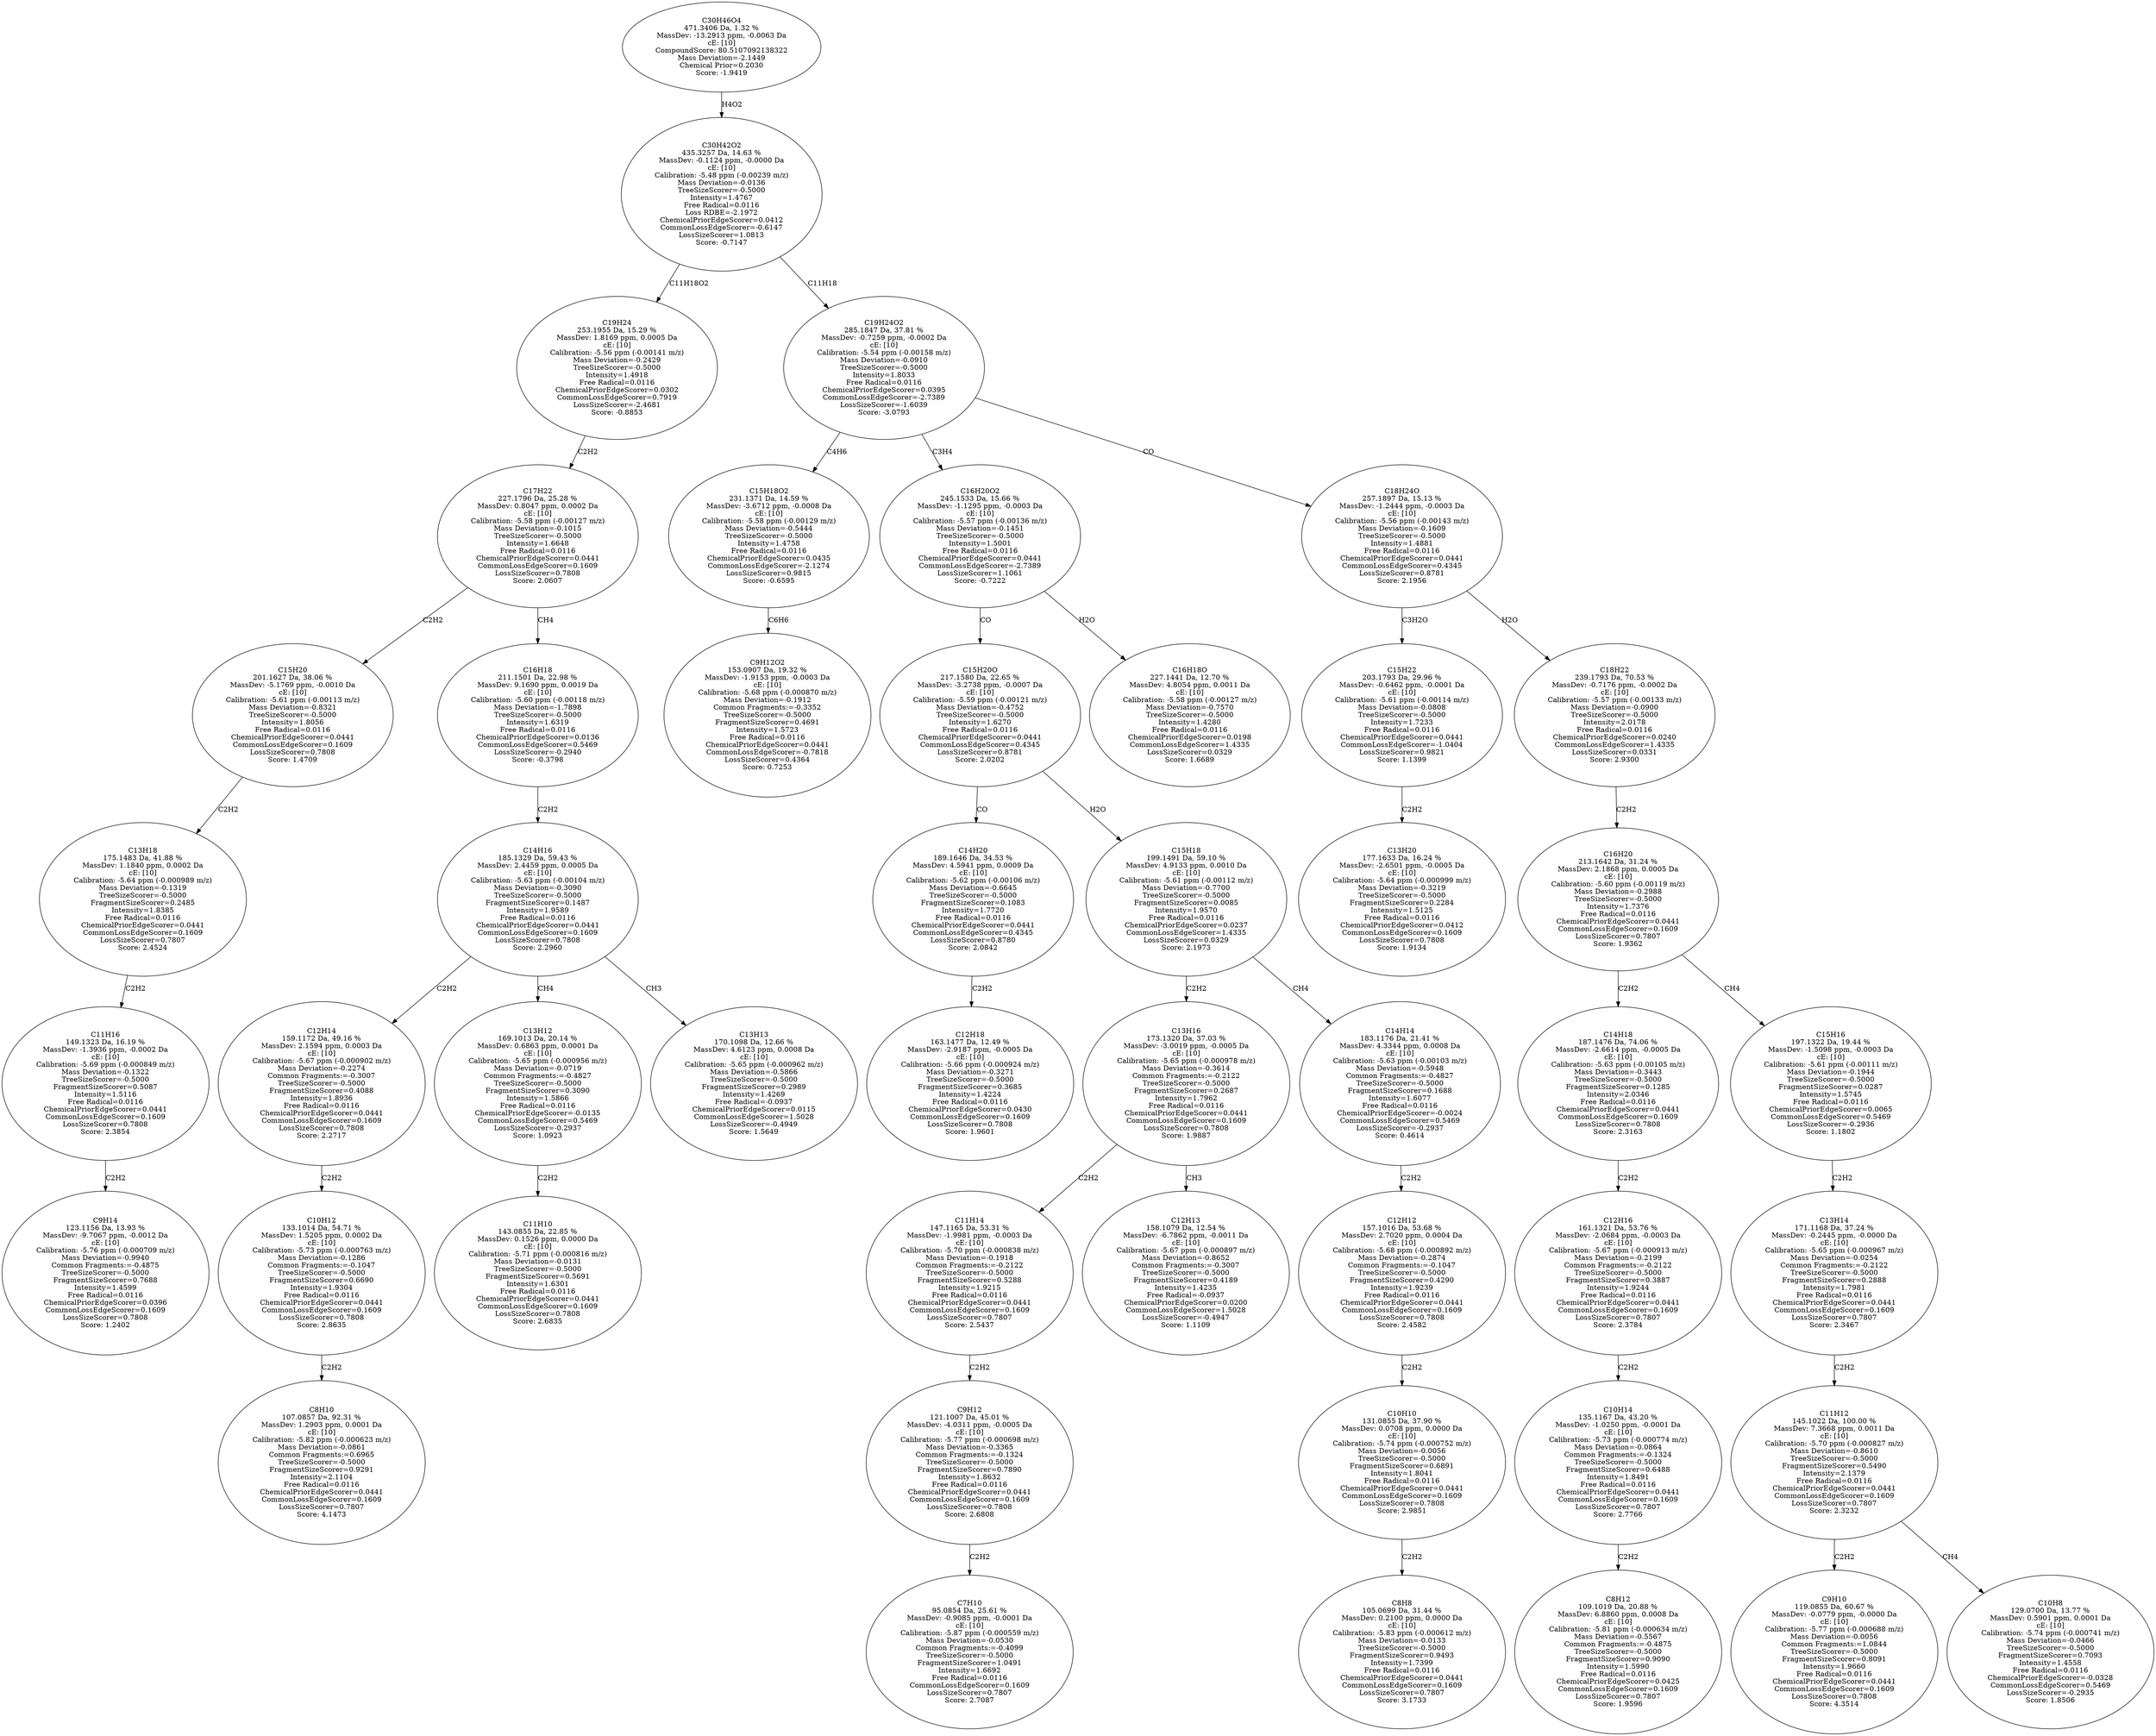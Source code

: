 strict digraph {
v1 [label="C9H14\n123.1156 Da, 13.93 %\nMassDev: -9.7067 ppm, -0.0012 Da\ncE: [10]\nCalibration: -5.76 ppm (-0.000709 m/z)\nMass Deviation=-0.9940\nCommon Fragments:=-0.4875\nTreeSizeScorer=-0.5000\nFragmentSizeScorer=0.7688\nIntensity=1.4599\nFree Radical=0.0116\nChemicalPriorEdgeScorer=0.0396\nCommonLossEdgeScorer=0.1609\nLossSizeScorer=0.7808\nScore: 1.2402"];
v2 [label="C11H16\n149.1323 Da, 16.19 %\nMassDev: -1.3936 ppm, -0.0002 Da\ncE: [10]\nCalibration: -5.69 ppm (-0.000849 m/z)\nMass Deviation=-0.1322\nTreeSizeScorer=-0.5000\nFragmentSizeScorer=0.5087\nIntensity=1.5116\nFree Radical=0.0116\nChemicalPriorEdgeScorer=0.0441\nCommonLossEdgeScorer=0.1609\nLossSizeScorer=0.7808\nScore: 2.3854"];
v3 [label="C13H18\n175.1483 Da, 41.88 %\nMassDev: 1.1840 ppm, 0.0002 Da\ncE: [10]\nCalibration: -5.64 ppm (-0.000989 m/z)\nMass Deviation=-0.1319\nTreeSizeScorer=-0.5000\nFragmentSizeScorer=0.2485\nIntensity=1.8385\nFree Radical=0.0116\nChemicalPriorEdgeScorer=0.0441\nCommonLossEdgeScorer=0.1609\nLossSizeScorer=0.7807\nScore: 2.4524"];
v4 [label="C15H20\n201.1627 Da, 38.06 %\nMassDev: -5.1769 ppm, -0.0010 Da\ncE: [10]\nCalibration: -5.61 ppm (-0.00113 m/z)\nMass Deviation=-0.8321\nTreeSizeScorer=-0.5000\nIntensity=1.8056\nFree Radical=0.0116\nChemicalPriorEdgeScorer=0.0441\nCommonLossEdgeScorer=0.1609\nLossSizeScorer=0.7808\nScore: 1.4709"];
v5 [label="C8H10\n107.0857 Da, 92.31 %\nMassDev: 1.2903 ppm, 0.0001 Da\ncE: [10]\nCalibration: -5.82 ppm (-0.000623 m/z)\nMass Deviation=-0.0861\nCommon Fragments:=0.6965\nTreeSizeScorer=-0.5000\nFragmentSizeScorer=0.9291\nIntensity=2.1104\nFree Radical=0.0116\nChemicalPriorEdgeScorer=0.0441\nCommonLossEdgeScorer=0.1609\nLossSizeScorer=0.7807\nScore: 4.1473"];
v6 [label="C10H12\n133.1014 Da, 54.71 %\nMassDev: 1.5205 ppm, 0.0002 Da\ncE: [10]\nCalibration: -5.73 ppm (-0.000763 m/z)\nMass Deviation=-0.1286\nCommon Fragments:=-0.1047\nTreeSizeScorer=-0.5000\nFragmentSizeScorer=0.6690\nIntensity=1.9304\nFree Radical=0.0116\nChemicalPriorEdgeScorer=0.0441\nCommonLossEdgeScorer=0.1609\nLossSizeScorer=0.7808\nScore: 2.8635"];
v7 [label="C12H14\n159.1172 Da, 49.16 %\nMassDev: 2.1594 ppm, 0.0003 Da\ncE: [10]\nCalibration: -5.67 ppm (-0.000902 m/z)\nMass Deviation=-0.2274\nCommon Fragments:=-0.3007\nTreeSizeScorer=-0.5000\nFragmentSizeScorer=0.4088\nIntensity=1.8936\nFree Radical=0.0116\nChemicalPriorEdgeScorer=0.0441\nCommonLossEdgeScorer=0.1609\nLossSizeScorer=0.7808\nScore: 2.2717"];
v8 [label="C11H10\n143.0855 Da, 22.85 %\nMassDev: 0.1526 ppm, 0.0000 Da\ncE: [10]\nCalibration: -5.71 ppm (-0.000816 m/z)\nMass Deviation=-0.0131\nTreeSizeScorer=-0.5000\nFragmentSizeScorer=0.5691\nIntensity=1.6301\nFree Radical=0.0116\nChemicalPriorEdgeScorer=0.0441\nCommonLossEdgeScorer=0.1609\nLossSizeScorer=0.7808\nScore: 2.6835"];
v9 [label="C13H12\n169.1013 Da, 20.14 %\nMassDev: 0.6863 ppm, 0.0001 Da\ncE: [10]\nCalibration: -5.65 ppm (-0.000956 m/z)\nMass Deviation=-0.0719\nCommon Fragments:=-0.4827\nTreeSizeScorer=-0.5000\nFragmentSizeScorer=0.3090\nIntensity=1.5866\nFree Radical=0.0116\nChemicalPriorEdgeScorer=-0.0135\nCommonLossEdgeScorer=0.5469\nLossSizeScorer=-0.2937\nScore: 1.0923"];
v10 [label="C13H13\n170.1098 Da, 12.66 %\nMassDev: 4.6123 ppm, 0.0008 Da\ncE: [10]\nCalibration: -5.65 ppm (-0.000962 m/z)\nMass Deviation=-0.5866\nTreeSizeScorer=-0.5000\nFragmentSizeScorer=0.2989\nIntensity=1.4269\nFree Radical=-0.0937\nChemicalPriorEdgeScorer=0.0115\nCommonLossEdgeScorer=1.5028\nLossSizeScorer=-0.4949\nScore: 1.5649"];
v11 [label="C14H16\n185.1329 Da, 59.43 %\nMassDev: 2.4459 ppm, 0.0005 Da\ncE: [10]\nCalibration: -5.63 ppm (-0.00104 m/z)\nMass Deviation=-0.3090\nTreeSizeScorer=-0.5000\nFragmentSizeScorer=0.1487\nIntensity=1.9589\nFree Radical=0.0116\nChemicalPriorEdgeScorer=0.0441\nCommonLossEdgeScorer=0.1609\nLossSizeScorer=0.7808\nScore: 2.2960"];
v12 [label="C16H18\n211.1501 Da, 22.98 %\nMassDev: 9.1690 ppm, 0.0019 Da\ncE: [10]\nCalibration: -5.60 ppm (-0.00118 m/z)\nMass Deviation=-1.7898\nTreeSizeScorer=-0.5000\nIntensity=1.6319\nFree Radical=0.0116\nChemicalPriorEdgeScorer=0.0136\nCommonLossEdgeScorer=0.5469\nLossSizeScorer=-0.2940\nScore: -0.3798"];
v13 [label="C17H22\n227.1796 Da, 25.28 %\nMassDev: 0.8047 ppm, 0.0002 Da\ncE: [10]\nCalibration: -5.58 ppm (-0.00127 m/z)\nMass Deviation=-0.1015\nTreeSizeScorer=-0.5000\nIntensity=1.6648\nFree Radical=0.0116\nChemicalPriorEdgeScorer=0.0441\nCommonLossEdgeScorer=0.1609\nLossSizeScorer=0.7808\nScore: 2.0607"];
v14 [label="C19H24\n253.1955 Da, 15.29 %\nMassDev: 1.8169 ppm, 0.0005 Da\ncE: [10]\nCalibration: -5.56 ppm (-0.00141 m/z)\nMass Deviation=-0.2429\nTreeSizeScorer=-0.5000\nIntensity=1.4918\nFree Radical=0.0116\nChemicalPriorEdgeScorer=0.0302\nCommonLossEdgeScorer=0.7919\nLossSizeScorer=-2.4681\nScore: -0.8853"];
v15 [label="C9H12O2\n153.0907 Da, 19.32 %\nMassDev: -1.9153 ppm, -0.0003 Da\ncE: [10]\nCalibration: -5.68 ppm (-0.000870 m/z)\nMass Deviation=-0.1912\nCommon Fragments:=-0.3352\nTreeSizeScorer=-0.5000\nFragmentSizeScorer=0.4691\nIntensity=1.5723\nFree Radical=0.0116\nChemicalPriorEdgeScorer=0.0441\nCommonLossEdgeScorer=-0.7818\nLossSizeScorer=0.4364\nScore: 0.7253"];
v16 [label="C15H18O2\n231.1371 Da, 14.59 %\nMassDev: -3.6712 ppm, -0.0008 Da\ncE: [10]\nCalibration: -5.58 ppm (-0.00129 m/z)\nMass Deviation=-0.5444\nTreeSizeScorer=-0.5000\nIntensity=1.4758\nFree Radical=0.0116\nChemicalPriorEdgeScorer=0.0435\nCommonLossEdgeScorer=-2.1274\nLossSizeScorer=0.9815\nScore: -0.6595"];
v17 [label="C12H18\n163.1477 Da, 12.49 %\nMassDev: -2.9187 ppm, -0.0005 Da\ncE: [10]\nCalibration: -5.66 ppm (-0.000924 m/z)\nMass Deviation=-0.3271\nTreeSizeScorer=-0.5000\nFragmentSizeScorer=0.3685\nIntensity=1.4224\nFree Radical=0.0116\nChemicalPriorEdgeScorer=0.0430\nCommonLossEdgeScorer=0.1609\nLossSizeScorer=0.7808\nScore: 1.9601"];
v18 [label="C14H20\n189.1646 Da, 34.53 %\nMassDev: 4.5941 ppm, 0.0009 Da\ncE: [10]\nCalibration: -5.62 ppm (-0.00106 m/z)\nMass Deviation=-0.6645\nTreeSizeScorer=-0.5000\nFragmentSizeScorer=0.1083\nIntensity=1.7720\nFree Radical=0.0116\nChemicalPriorEdgeScorer=0.0441\nCommonLossEdgeScorer=0.4345\nLossSizeScorer=0.8780\nScore: 2.0842"];
v19 [label="C7H10\n95.0854 Da, 25.61 %\nMassDev: -0.9085 ppm, -0.0001 Da\ncE: [10]\nCalibration: -5.87 ppm (-0.000559 m/z)\nMass Deviation=-0.0530\nCommon Fragments:=-0.4099\nTreeSizeScorer=-0.5000\nFragmentSizeScorer=1.0491\nIntensity=1.6692\nFree Radical=0.0116\nCommonLossEdgeScorer=0.1609\nLossSizeScorer=0.7807\nScore: 2.7087"];
v20 [label="C9H12\n121.1007 Da, 45.01 %\nMassDev: -4.0311 ppm, -0.0005 Da\ncE: [10]\nCalibration: -5.77 ppm (-0.000698 m/z)\nMass Deviation=-0.3365\nCommon Fragments:=-0.1324\nTreeSizeScorer=-0.5000\nFragmentSizeScorer=0.7890\nIntensity=1.8632\nFree Radical=0.0116\nChemicalPriorEdgeScorer=0.0441\nCommonLossEdgeScorer=0.1609\nLossSizeScorer=0.7808\nScore: 2.6808"];
v21 [label="C11H14\n147.1165 Da, 53.31 %\nMassDev: -1.9981 ppm, -0.0003 Da\ncE: [10]\nCalibration: -5.70 ppm (-0.000838 m/z)\nMass Deviation=-0.1918\nCommon Fragments:=-0.2122\nTreeSizeScorer=-0.5000\nFragmentSizeScorer=0.5288\nIntensity=1.9215\nFree Radical=0.0116\nChemicalPriorEdgeScorer=0.0441\nCommonLossEdgeScorer=0.1609\nLossSizeScorer=0.7807\nScore: 2.5437"];
v22 [label="C12H13\n158.1079 Da, 12.54 %\nMassDev: -6.7862 ppm, -0.0011 Da\ncE: [10]\nCalibration: -5.67 ppm (-0.000897 m/z)\nMass Deviation=-0.8652\nCommon Fragments:=-0.3007\nTreeSizeScorer=-0.5000\nFragmentSizeScorer=0.4189\nIntensity=1.4235\nFree Radical=-0.0937\nChemicalPriorEdgeScorer=0.0200\nCommonLossEdgeScorer=1.5028\nLossSizeScorer=-0.4947\nScore: 1.1109"];
v23 [label="C13H16\n173.1320 Da, 37.03 %\nMassDev: -3.0019 ppm, -0.0005 Da\ncE: [10]\nCalibration: -5.65 ppm (-0.000978 m/z)\nMass Deviation=-0.3614\nCommon Fragments:=-0.2122\nTreeSizeScorer=-0.5000\nFragmentSizeScorer=0.2687\nIntensity=1.7962\nFree Radical=0.0116\nChemicalPriorEdgeScorer=0.0441\nCommonLossEdgeScorer=0.1609\nLossSizeScorer=0.7808\nScore: 1.9887"];
v24 [label="C8H8\n105.0699 Da, 31.44 %\nMassDev: 0.2100 ppm, 0.0000 Da\ncE: [10]\nCalibration: -5.83 ppm (-0.000612 m/z)\nMass Deviation=-0.0133\nTreeSizeScorer=-0.5000\nFragmentSizeScorer=0.9493\nIntensity=1.7399\nFree Radical=0.0116\nChemicalPriorEdgeScorer=0.0441\nCommonLossEdgeScorer=0.1609\nLossSizeScorer=0.7807\nScore: 3.1733"];
v25 [label="C10H10\n131.0855 Da, 37.90 %\nMassDev: 0.0708 ppm, 0.0000 Da\ncE: [10]\nCalibration: -5.74 ppm (-0.000752 m/z)\nMass Deviation=-0.0056\nTreeSizeScorer=-0.5000\nFragmentSizeScorer=0.6891\nIntensity=1.8041\nFree Radical=0.0116\nChemicalPriorEdgeScorer=0.0441\nCommonLossEdgeScorer=0.1609\nLossSizeScorer=0.7808\nScore: 2.9851"];
v26 [label="C12H12\n157.1016 Da, 53.68 %\nMassDev: 2.7020 ppm, 0.0004 Da\ncE: [10]\nCalibration: -5.68 ppm (-0.000892 m/z)\nMass Deviation=-0.2874\nCommon Fragments:=-0.1047\nTreeSizeScorer=-0.5000\nFragmentSizeScorer=0.4290\nIntensity=1.9239\nFree Radical=0.0116\nChemicalPriorEdgeScorer=0.0441\nCommonLossEdgeScorer=0.1609\nLossSizeScorer=0.7808\nScore: 2.4582"];
v27 [label="C14H14\n183.1176 Da, 21.41 %\nMassDev: 4.3344 ppm, 0.0008 Da\ncE: [10]\nCalibration: -5.63 ppm (-0.00103 m/z)\nMass Deviation=-0.5948\nCommon Fragments:=-0.4827\nTreeSizeScorer=-0.5000\nFragmentSizeScorer=0.1688\nIntensity=1.6077\nFree Radical=0.0116\nChemicalPriorEdgeScorer=-0.0024\nCommonLossEdgeScorer=0.5469\nLossSizeScorer=-0.2937\nScore: 0.4614"];
v28 [label="C15H18\n199.1491 Da, 59.10 %\nMassDev: 4.9133 ppm, 0.0010 Da\ncE: [10]\nCalibration: -5.61 ppm (-0.00112 m/z)\nMass Deviation=-0.7700\nTreeSizeScorer=-0.5000\nFragmentSizeScorer=0.0085\nIntensity=1.9570\nFree Radical=0.0116\nChemicalPriorEdgeScorer=0.0237\nCommonLossEdgeScorer=1.4335\nLossSizeScorer=0.0329\nScore: 2.1973"];
v29 [label="C15H20O\n217.1580 Da, 22.65 %\nMassDev: -3.2738 ppm, -0.0007 Da\ncE: [10]\nCalibration: -5.59 ppm (-0.00121 m/z)\nMass Deviation=-0.4752\nTreeSizeScorer=-0.5000\nIntensity=1.6270\nFree Radical=0.0116\nChemicalPriorEdgeScorer=0.0441\nCommonLossEdgeScorer=0.4345\nLossSizeScorer=0.8781\nScore: 2.0202"];
v30 [label="C16H18O\n227.1441 Da, 12.70 %\nMassDev: 4.8054 ppm, 0.0011 Da\ncE: [10]\nCalibration: -5.58 ppm (-0.00127 m/z)\nMass Deviation=-0.7570\nTreeSizeScorer=-0.5000\nIntensity=1.4280\nFree Radical=0.0116\nChemicalPriorEdgeScorer=0.0198\nCommonLossEdgeScorer=1.4335\nLossSizeScorer=0.0329\nScore: 1.6689"];
v31 [label="C16H20O2\n245.1533 Da, 15.66 %\nMassDev: -1.1295 ppm, -0.0003 Da\ncE: [10]\nCalibration: -5.57 ppm (-0.00136 m/z)\nMass Deviation=-0.1451\nTreeSizeScorer=-0.5000\nIntensity=1.5001\nFree Radical=0.0116\nChemicalPriorEdgeScorer=0.0441\nCommonLossEdgeScorer=-2.7389\nLossSizeScorer=1.1061\nScore: -0.7222"];
v32 [label="C13H20\n177.1633 Da, 16.24 %\nMassDev: -2.6501 ppm, -0.0005 Da\ncE: [10]\nCalibration: -5.64 ppm (-0.000999 m/z)\nMass Deviation=-0.3219\nTreeSizeScorer=-0.5000\nFragmentSizeScorer=0.2284\nIntensity=1.5125\nFree Radical=0.0116\nChemicalPriorEdgeScorer=0.0412\nCommonLossEdgeScorer=0.1609\nLossSizeScorer=0.7808\nScore: 1.9134"];
v33 [label="C15H22\n203.1793 Da, 29.96 %\nMassDev: -0.6462 ppm, -0.0001 Da\ncE: [10]\nCalibration: -5.61 ppm (-0.00114 m/z)\nMass Deviation=-0.0808\nTreeSizeScorer=-0.5000\nIntensity=1.7233\nFree Radical=0.0116\nChemicalPriorEdgeScorer=0.0441\nCommonLossEdgeScorer=-1.0404\nLossSizeScorer=0.9821\nScore: 1.1399"];
v34 [label="C8H12\n109.1019 Da, 20.88 %\nMassDev: 6.8860 ppm, 0.0008 Da\ncE: [10]\nCalibration: -5.81 ppm (-0.000634 m/z)\nMass Deviation=-0.5567\nCommon Fragments:=-0.4875\nTreeSizeScorer=-0.5000\nFragmentSizeScorer=0.9090\nIntensity=1.5990\nFree Radical=0.0116\nChemicalPriorEdgeScorer=0.0425\nCommonLossEdgeScorer=0.1609\nLossSizeScorer=0.7807\nScore: 1.9596"];
v35 [label="C10H14\n135.1167 Da, 43.20 %\nMassDev: -1.0250 ppm, -0.0001 Da\ncE: [10]\nCalibration: -5.73 ppm (-0.000774 m/z)\nMass Deviation=-0.0864\nCommon Fragments:=-0.1324\nTreeSizeScorer=-0.5000\nFragmentSizeScorer=0.6488\nIntensity=1.8491\nFree Radical=0.0116\nChemicalPriorEdgeScorer=0.0441\nCommonLossEdgeScorer=0.1609\nLossSizeScorer=0.7807\nScore: 2.7766"];
v36 [label="C12H16\n161.1321 Da, 53.76 %\nMassDev: -2.0684 ppm, -0.0003 Da\ncE: [10]\nCalibration: -5.67 ppm (-0.000913 m/z)\nMass Deviation=-0.2199\nCommon Fragments:=-0.2122\nTreeSizeScorer=-0.5000\nFragmentSizeScorer=0.3887\nIntensity=1.9244\nFree Radical=0.0116\nChemicalPriorEdgeScorer=0.0441\nCommonLossEdgeScorer=0.1609\nLossSizeScorer=0.7807\nScore: 2.3784"];
v37 [label="C14H18\n187.1476 Da, 74.06 %\nMassDev: -2.6614 ppm, -0.0005 Da\ncE: [10]\nCalibration: -5.63 ppm (-0.00105 m/z)\nMass Deviation=-0.3443\nTreeSizeScorer=-0.5000\nFragmentSizeScorer=0.1285\nIntensity=2.0346\nFree Radical=0.0116\nChemicalPriorEdgeScorer=0.0441\nCommonLossEdgeScorer=0.1609\nLossSizeScorer=0.7808\nScore: 2.3163"];
v38 [label="C9H10\n119.0855 Da, 60.67 %\nMassDev: -0.0779 ppm, -0.0000 Da\ncE: [10]\nCalibration: -5.77 ppm (-0.000688 m/z)\nMass Deviation=-0.0056\nCommon Fragments:=1.0844\nTreeSizeScorer=-0.5000\nFragmentSizeScorer=0.8091\nIntensity=1.9660\nFree Radical=0.0116\nChemicalPriorEdgeScorer=0.0441\nCommonLossEdgeScorer=0.1609\nLossSizeScorer=0.7808\nScore: 4.3514"];
v39 [label="C10H8\n129.0700 Da, 13.77 %\nMassDev: 0.5901 ppm, 0.0001 Da\ncE: [10]\nCalibration: -5.74 ppm (-0.000741 m/z)\nMass Deviation=-0.0466\nTreeSizeScorer=-0.5000\nFragmentSizeScorer=0.7093\nIntensity=1.4558\nFree Radical=0.0116\nChemicalPriorEdgeScorer=-0.0328\nCommonLossEdgeScorer=0.5469\nLossSizeScorer=-0.2935\nScore: 1.8506"];
v40 [label="C11H12\n145.1022 Da, 100.00 %\nMassDev: 7.3668 ppm, 0.0011 Da\ncE: [10]\nCalibration: -5.70 ppm (-0.000827 m/z)\nMass Deviation=-0.8610\nTreeSizeScorer=-0.5000\nFragmentSizeScorer=0.5490\nIntensity=2.1379\nFree Radical=0.0116\nChemicalPriorEdgeScorer=0.0441\nCommonLossEdgeScorer=0.1609\nLossSizeScorer=0.7807\nScore: 2.3232"];
v41 [label="C13H14\n171.1168 Da, 37.24 %\nMassDev: -0.2445 ppm, -0.0000 Da\ncE: [10]\nCalibration: -5.65 ppm (-0.000967 m/z)\nMass Deviation=-0.0254\nCommon Fragments:=-0.2122\nTreeSizeScorer=-0.5000\nFragmentSizeScorer=0.2888\nIntensity=1.7981\nFree Radical=0.0116\nChemicalPriorEdgeScorer=0.0441\nCommonLossEdgeScorer=0.1609\nLossSizeScorer=0.7807\nScore: 2.3467"];
v42 [label="C15H16\n197.1322 Da, 19.44 %\nMassDev: -1.5098 ppm, -0.0003 Da\ncE: [10]\nCalibration: -5.61 ppm (-0.00111 m/z)\nMass Deviation=-0.1944\nTreeSizeScorer=-0.5000\nFragmentSizeScorer=0.0287\nIntensity=1.5745\nFree Radical=0.0116\nChemicalPriorEdgeScorer=0.0065\nCommonLossEdgeScorer=0.5469\nLossSizeScorer=-0.2936\nScore: 1.1802"];
v43 [label="C16H20\n213.1642 Da, 31.24 %\nMassDev: 2.1868 ppm, 0.0005 Da\ncE: [10]\nCalibration: -5.60 ppm (-0.00119 m/z)\nMass Deviation=-0.2988\nTreeSizeScorer=-0.5000\nIntensity=1.7376\nFree Radical=0.0116\nChemicalPriorEdgeScorer=0.0441\nCommonLossEdgeScorer=0.1609\nLossSizeScorer=0.7807\nScore: 1.9362"];
v44 [label="C18H22\n239.1793 Da, 70.53 %\nMassDev: -0.7176 ppm, -0.0002 Da\ncE: [10]\nCalibration: -5.57 ppm (-0.00133 m/z)\nMass Deviation=-0.0900\nTreeSizeScorer=-0.5000\nIntensity=2.0178\nFree Radical=0.0116\nChemicalPriorEdgeScorer=0.0240\nCommonLossEdgeScorer=1.4335\nLossSizeScorer=0.0331\nScore: 2.9300"];
v45 [label="C18H24O\n257.1897 Da, 15.13 %\nMassDev: -1.2444 ppm, -0.0003 Da\ncE: [10]\nCalibration: -5.56 ppm (-0.00143 m/z)\nMass Deviation=-0.1609\nTreeSizeScorer=-0.5000\nIntensity=1.4881\nFree Radical=0.0116\nChemicalPriorEdgeScorer=0.0441\nCommonLossEdgeScorer=0.4345\nLossSizeScorer=0.8781\nScore: 2.1956"];
v46 [label="C19H24O2\n285.1847 Da, 37.81 %\nMassDev: -0.7259 ppm, -0.0002 Da\ncE: [10]\nCalibration: -5.54 ppm (-0.00158 m/z)\nMass Deviation=-0.0910\nTreeSizeScorer=-0.5000\nIntensity=1.8033\nFree Radical=0.0116\nChemicalPriorEdgeScorer=0.0395\nCommonLossEdgeScorer=-2.7389\nLossSizeScorer=-1.6039\nScore: -3.0793"];
v47 [label="C30H42O2\n435.3257 Da, 14.63 %\nMassDev: -0.1124 ppm, -0.0000 Da\ncE: [10]\nCalibration: -5.48 ppm (-0.00239 m/z)\nMass Deviation=-0.0136\nTreeSizeScorer=-0.5000\nIntensity=1.4767\nFree Radical=0.0116\nLoss RDBE=-2.1972\nChemicalPriorEdgeScorer=0.0412\nCommonLossEdgeScorer=-0.6147\nLossSizeScorer=1.0813\nScore: -0.7147"];
v48 [label="C30H46O4\n471.3406 Da, 1.32 %\nMassDev: -13.2913 ppm, -0.0063 Da\ncE: [10]\nCompoundScore: 80.5107092138322\nMass Deviation=-2.1449\nChemical Prior=0.2030\nScore: -1.9419"];
v2 -> v1 [label="C2H2"];
v3 -> v2 [label="C2H2"];
v4 -> v3 [label="C2H2"];
v13 -> v4 [label="C2H2"];
v6 -> v5 [label="C2H2"];
v7 -> v6 [label="C2H2"];
v11 -> v7 [label="C2H2"];
v9 -> v8 [label="C2H2"];
v11 -> v9 [label="CH4"];
v11 -> v10 [label="CH3"];
v12 -> v11 [label="C2H2"];
v13 -> v12 [label="CH4"];
v14 -> v13 [label="C2H2"];
v47 -> v14 [label="C11H18O2"];
v16 -> v15 [label="C6H6"];
v46 -> v16 [label="C4H6"];
v18 -> v17 [label="C2H2"];
v29 -> v18 [label="CO"];
v20 -> v19 [label="C2H2"];
v21 -> v20 [label="C2H2"];
v23 -> v21 [label="C2H2"];
v23 -> v22 [label="CH3"];
v28 -> v23 [label="C2H2"];
v25 -> v24 [label="C2H2"];
v26 -> v25 [label="C2H2"];
v27 -> v26 [label="C2H2"];
v28 -> v27 [label="CH4"];
v29 -> v28 [label="H2O"];
v31 -> v29 [label="CO"];
v31 -> v30 [label="H2O"];
v46 -> v31 [label="C3H4"];
v33 -> v32 [label="C2H2"];
v45 -> v33 [label="C3H2O"];
v35 -> v34 [label="C2H2"];
v36 -> v35 [label="C2H2"];
v37 -> v36 [label="C2H2"];
v43 -> v37 [label="C2H2"];
v40 -> v38 [label="C2H2"];
v40 -> v39 [label="CH4"];
v41 -> v40 [label="C2H2"];
v42 -> v41 [label="C2H2"];
v43 -> v42 [label="CH4"];
v44 -> v43 [label="C2H2"];
v45 -> v44 [label="H2O"];
v46 -> v45 [label="CO"];
v47 -> v46 [label="C11H18"];
v48 -> v47 [label="H4O2"];
}